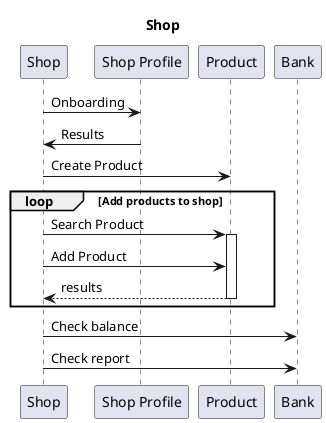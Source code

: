 @startuml
    title Shop
    participant "Shop" as shop
    participant "Shop Profile" as r
    participant "Product" as p
    participant "Bank" as b
    
    shop->r: Onboarding
    r->shop: Results

    
    shop->p: Create Product

    loop Add products to shop
            shop->p: Search Product
        activate p
            shop->p: Add Product
            p-->shop: results
        deactivate p
    end
    
    shop->b: Check balance
    shop->b: Check report
@enduml

